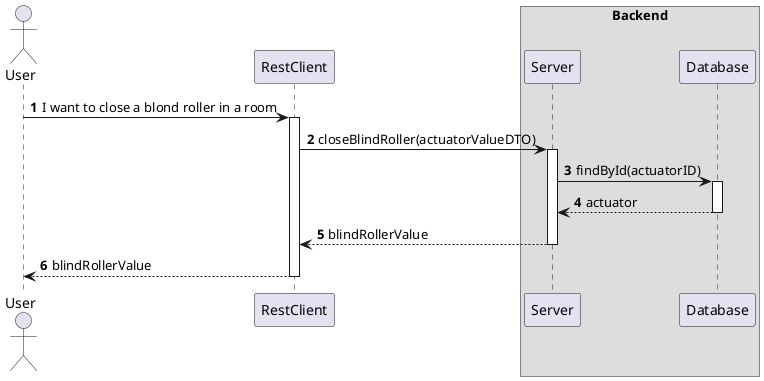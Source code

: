 @startuml
'https://plantuml.com/sequence-diagram
!pragma layout smetana
autonumber

    actor "User" as User
    participant RestClient as "RestClient"
    box Backend
    participant Server
    participant Database
    end box

User -> RestClient: I want to close a blond roller in a room
activate RestClient

RestClient -> Server: closeBlindRoller(actuatorValueDTO)
activate Server

Server -> Database: findById(actuatorID)
activate Database

Database --> Server: actuator
deactivate Database

Server --> RestClient: blindRollerValue
deactivate Server

RestClient --> User: blindRollerValue
deactivate RestClient

@endumll